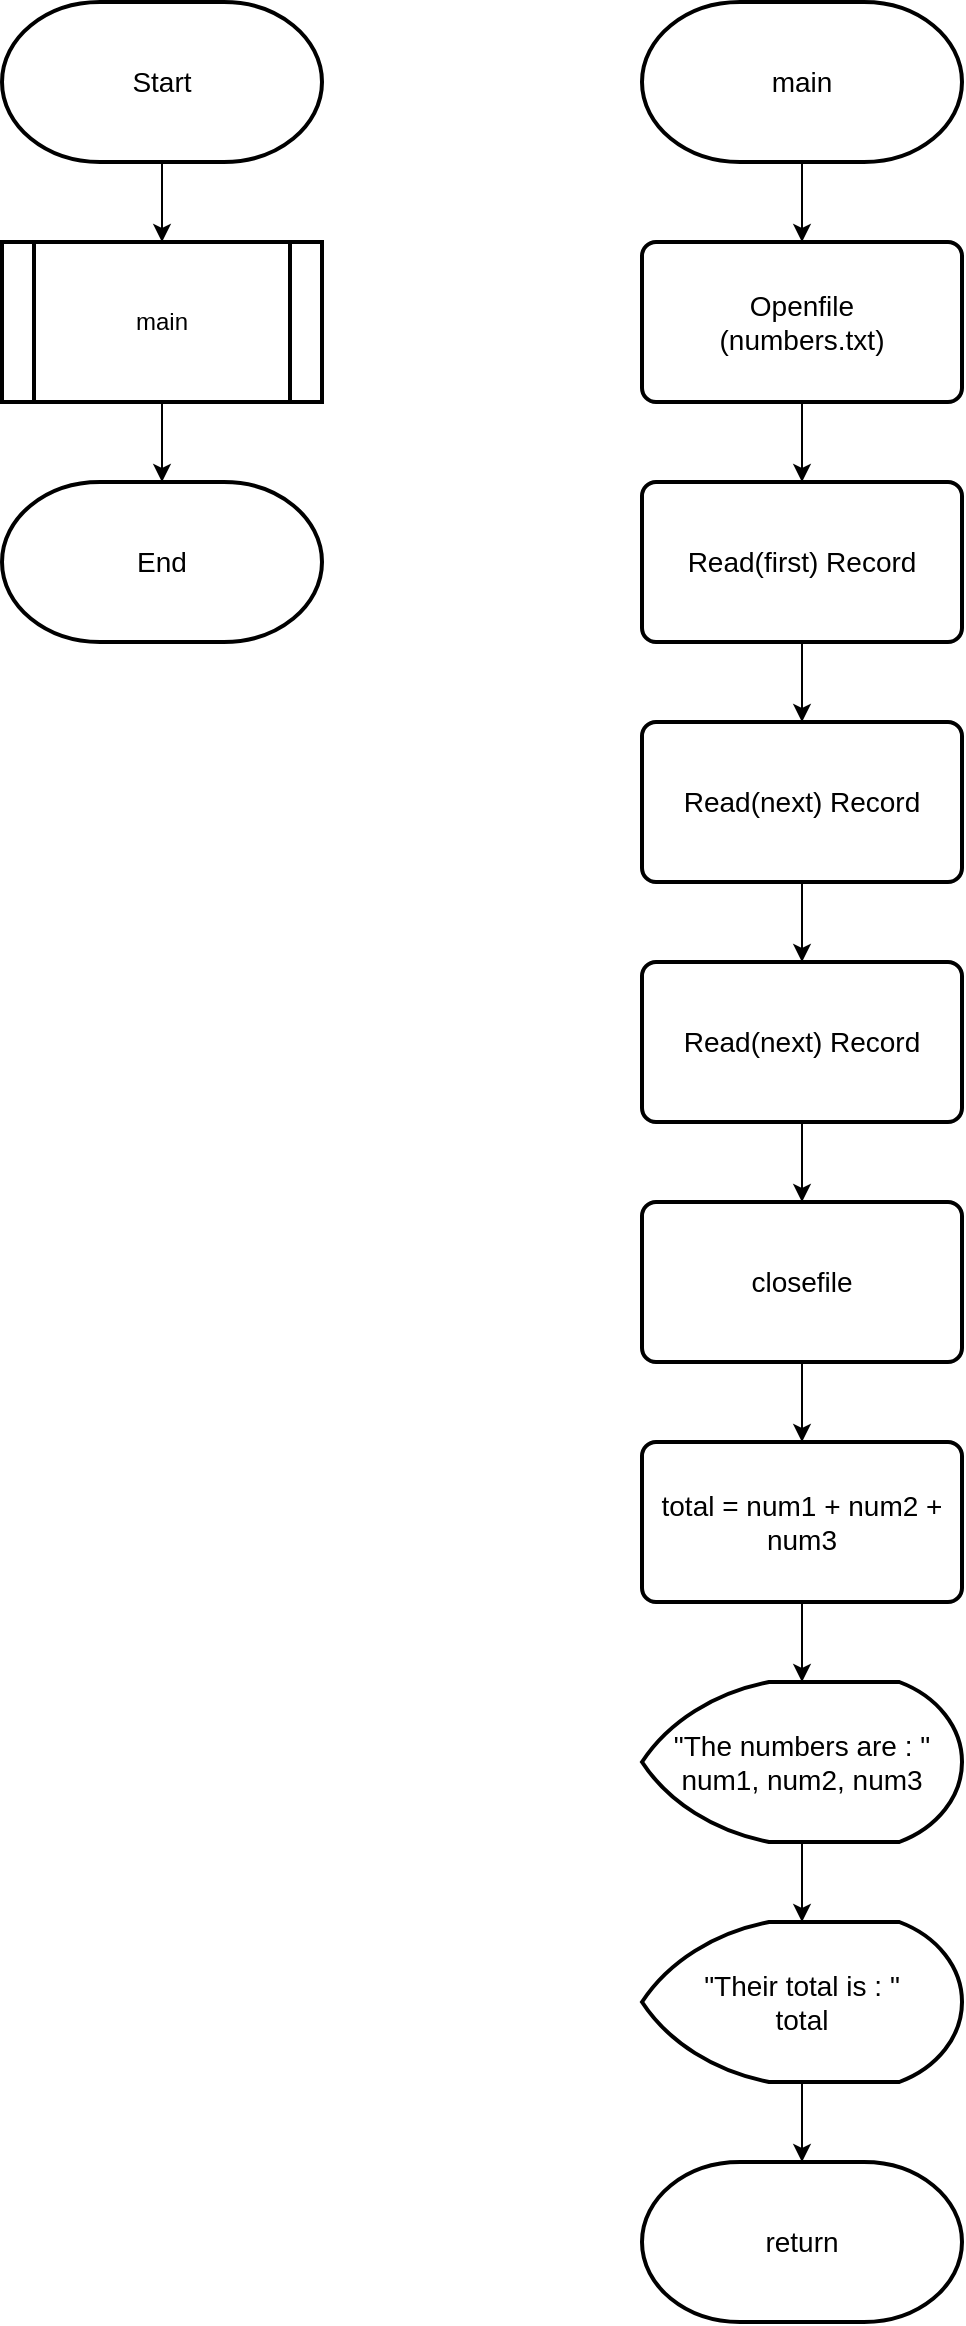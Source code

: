 <mxfile>
    <diagram id="TWkI3g4e9eplqyLPQ0tD" name="Page-1">
        <mxGraphModel dx="1254" dy="759" grid="1" gridSize="10" guides="1" tooltips="1" connect="1" arrows="1" fold="1" page="0" pageScale="1" pageWidth="850" pageHeight="1100" math="0" shadow="0">
            <root>
                <mxCell id="0"/>
                <mxCell id="1" parent="0"/>
                <mxCell id="6" value="" style="edgeStyle=none;html=1;fontSize=14;" edge="1" parent="1" source="2" target="5">
                    <mxGeometry relative="1" as="geometry"/>
                </mxCell>
                <mxCell id="2" value="&lt;font style=&quot;font-size: 14px;&quot;&gt;Start&lt;/font&gt;" style="strokeWidth=2;html=1;shape=mxgraph.flowchart.terminator;whiteSpace=wrap;" vertex="1" parent="1">
                    <mxGeometry x="160" y="80" width="160" height="80" as="geometry"/>
                </mxCell>
                <mxCell id="3" value="&lt;font style=&quot;font-size: 14px;&quot;&gt;End&lt;/font&gt;" style="strokeWidth=2;html=1;shape=mxgraph.flowchart.terminator;whiteSpace=wrap;" vertex="1" parent="1">
                    <mxGeometry x="160" y="320" width="160" height="80" as="geometry"/>
                </mxCell>
                <mxCell id="7" value="" style="edgeStyle=none;html=1;fontSize=14;" edge="1" parent="1" source="5" target="3">
                    <mxGeometry relative="1" as="geometry"/>
                </mxCell>
                <mxCell id="5" value="main" style="shape=process;whiteSpace=wrap;html=1;backgroundOutline=1;strokeWidth=2;" vertex="1" parent="1">
                    <mxGeometry x="160" y="200" width="160" height="80" as="geometry"/>
                </mxCell>
                <mxCell id="10" value="" style="edgeStyle=none;html=1;fontSize=14;" edge="1" parent="1" source="8" target="9">
                    <mxGeometry relative="1" as="geometry"/>
                </mxCell>
                <mxCell id="8" value="&lt;font style=&quot;font-size: 14px;&quot;&gt;main&lt;/font&gt;" style="strokeWidth=2;html=1;shape=mxgraph.flowchart.terminator;whiteSpace=wrap;" vertex="1" parent="1">
                    <mxGeometry x="480" y="80" width="160" height="80" as="geometry"/>
                </mxCell>
                <mxCell id="12" value="" style="edgeStyle=none;html=1;fontSize=14;" edge="1" parent="1" source="9" target="11">
                    <mxGeometry relative="1" as="geometry"/>
                </mxCell>
                <mxCell id="9" value="Openfile&lt;br&gt;(numbers.txt)" style="rounded=1;whiteSpace=wrap;html=1;absoluteArcSize=1;arcSize=14;strokeWidth=2;fontSize=14;" vertex="1" parent="1">
                    <mxGeometry x="480" y="200" width="160" height="80" as="geometry"/>
                </mxCell>
                <mxCell id="15" value="" style="edgeStyle=none;html=1;fontSize=14;" edge="1" parent="1" source="11" target="13">
                    <mxGeometry relative="1" as="geometry"/>
                </mxCell>
                <mxCell id="11" value="Read(first) Record" style="rounded=1;whiteSpace=wrap;html=1;absoluteArcSize=1;arcSize=14;strokeWidth=2;fontSize=14;" vertex="1" parent="1">
                    <mxGeometry x="480" y="320" width="160" height="80" as="geometry"/>
                </mxCell>
                <mxCell id="17" value="" style="edgeStyle=none;html=1;fontSize=14;" edge="1" parent="1" source="13" target="14">
                    <mxGeometry relative="1" as="geometry"/>
                </mxCell>
                <mxCell id="13" value="Read(next) Record" style="rounded=1;whiteSpace=wrap;html=1;absoluteArcSize=1;arcSize=14;strokeWidth=2;fontSize=14;" vertex="1" parent="1">
                    <mxGeometry x="480" y="440" width="160" height="80" as="geometry"/>
                </mxCell>
                <mxCell id="19" value="" style="edgeStyle=none;html=1;fontSize=14;" edge="1" parent="1" source="14" target="18">
                    <mxGeometry relative="1" as="geometry"/>
                </mxCell>
                <mxCell id="14" value="Read(next) Record" style="rounded=1;whiteSpace=wrap;html=1;absoluteArcSize=1;arcSize=14;strokeWidth=2;fontSize=14;" vertex="1" parent="1">
                    <mxGeometry x="480" y="560" width="160" height="80" as="geometry"/>
                </mxCell>
                <mxCell id="22" value="" style="edgeStyle=none;html=1;fontSize=14;" edge="1" parent="1" source="18" target="21">
                    <mxGeometry relative="1" as="geometry"/>
                </mxCell>
                <mxCell id="18" value="closefile" style="rounded=1;whiteSpace=wrap;html=1;absoluteArcSize=1;arcSize=14;strokeWidth=2;fontSize=14;" vertex="1" parent="1">
                    <mxGeometry x="480" y="680" width="160" height="80" as="geometry"/>
                </mxCell>
                <mxCell id="25" value="" style="edgeStyle=none;html=1;fontSize=14;" edge="1" parent="1" source="20" target="24">
                    <mxGeometry relative="1" as="geometry"/>
                </mxCell>
                <mxCell id="20" value="&quot;The numbers are : &quot;&lt;br&gt;num1, num2, num3" style="strokeWidth=2;html=1;shape=mxgraph.flowchart.display;whiteSpace=wrap;fontSize=14;" vertex="1" parent="1">
                    <mxGeometry x="480" y="920" width="160" height="80" as="geometry"/>
                </mxCell>
                <mxCell id="23" value="" style="edgeStyle=none;html=1;fontSize=14;" edge="1" parent="1" source="21" target="20">
                    <mxGeometry relative="1" as="geometry"/>
                </mxCell>
                <mxCell id="21" value="total = num1 + num2 + num3" style="rounded=1;whiteSpace=wrap;html=1;absoluteArcSize=1;arcSize=14;strokeWidth=2;fontSize=14;" vertex="1" parent="1">
                    <mxGeometry x="480" y="800" width="160" height="80" as="geometry"/>
                </mxCell>
                <mxCell id="27" value="" style="edgeStyle=none;html=1;fontSize=14;" edge="1" parent="1" source="24" target="26">
                    <mxGeometry relative="1" as="geometry"/>
                </mxCell>
                <mxCell id="24" value="&quot;Their total is : &quot;&lt;br&gt;total" style="strokeWidth=2;html=1;shape=mxgraph.flowchart.display;whiteSpace=wrap;fontSize=14;" vertex="1" parent="1">
                    <mxGeometry x="480" y="1040" width="160" height="80" as="geometry"/>
                </mxCell>
                <mxCell id="26" value="&lt;font style=&quot;font-size: 14px;&quot;&gt;return&lt;/font&gt;" style="strokeWidth=2;html=1;shape=mxgraph.flowchart.terminator;whiteSpace=wrap;" vertex="1" parent="1">
                    <mxGeometry x="480" y="1160" width="160" height="80" as="geometry"/>
                </mxCell>
            </root>
        </mxGraphModel>
    </diagram>
</mxfile>